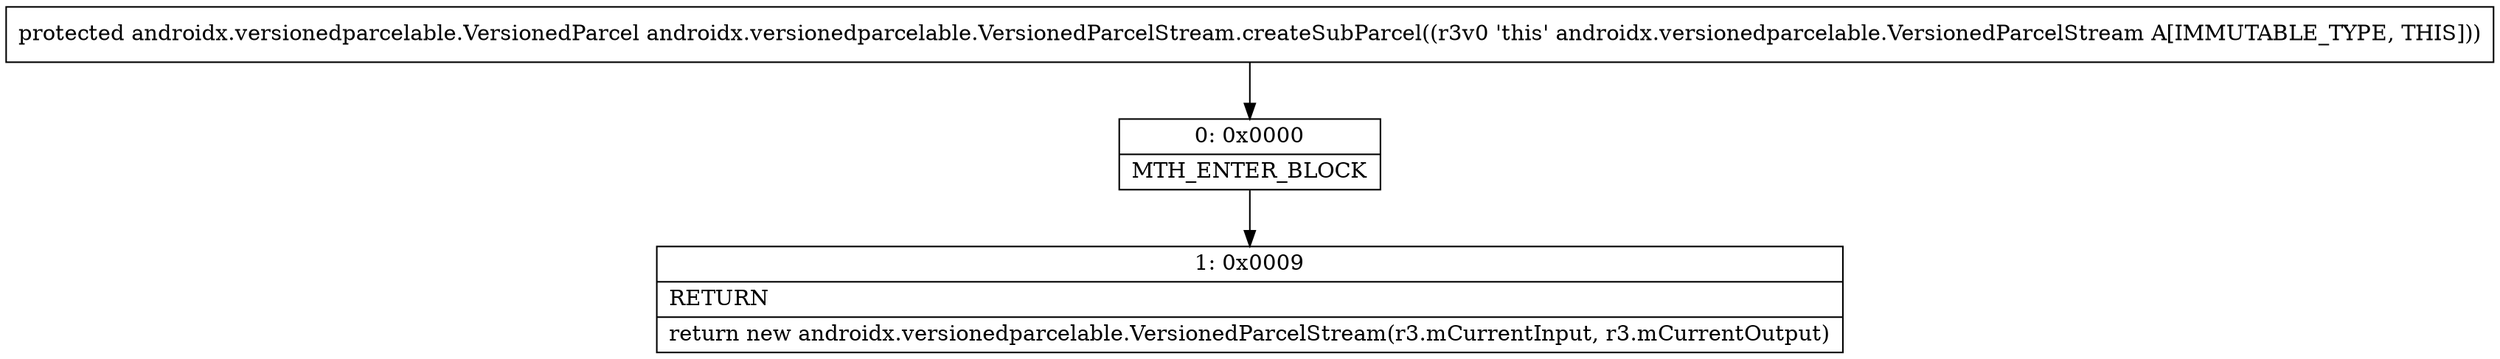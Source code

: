 digraph "CFG forandroidx.versionedparcelable.VersionedParcelStream.createSubParcel()Landroidx\/versionedparcelable\/VersionedParcel;" {
Node_0 [shape=record,label="{0\:\ 0x0000|MTH_ENTER_BLOCK\l}"];
Node_1 [shape=record,label="{1\:\ 0x0009|RETURN\l|return new androidx.versionedparcelable.VersionedParcelStream(r3.mCurrentInput, r3.mCurrentOutput)\l}"];
MethodNode[shape=record,label="{protected androidx.versionedparcelable.VersionedParcel androidx.versionedparcelable.VersionedParcelStream.createSubParcel((r3v0 'this' androidx.versionedparcelable.VersionedParcelStream A[IMMUTABLE_TYPE, THIS])) }"];
MethodNode -> Node_0;
Node_0 -> Node_1;
}

